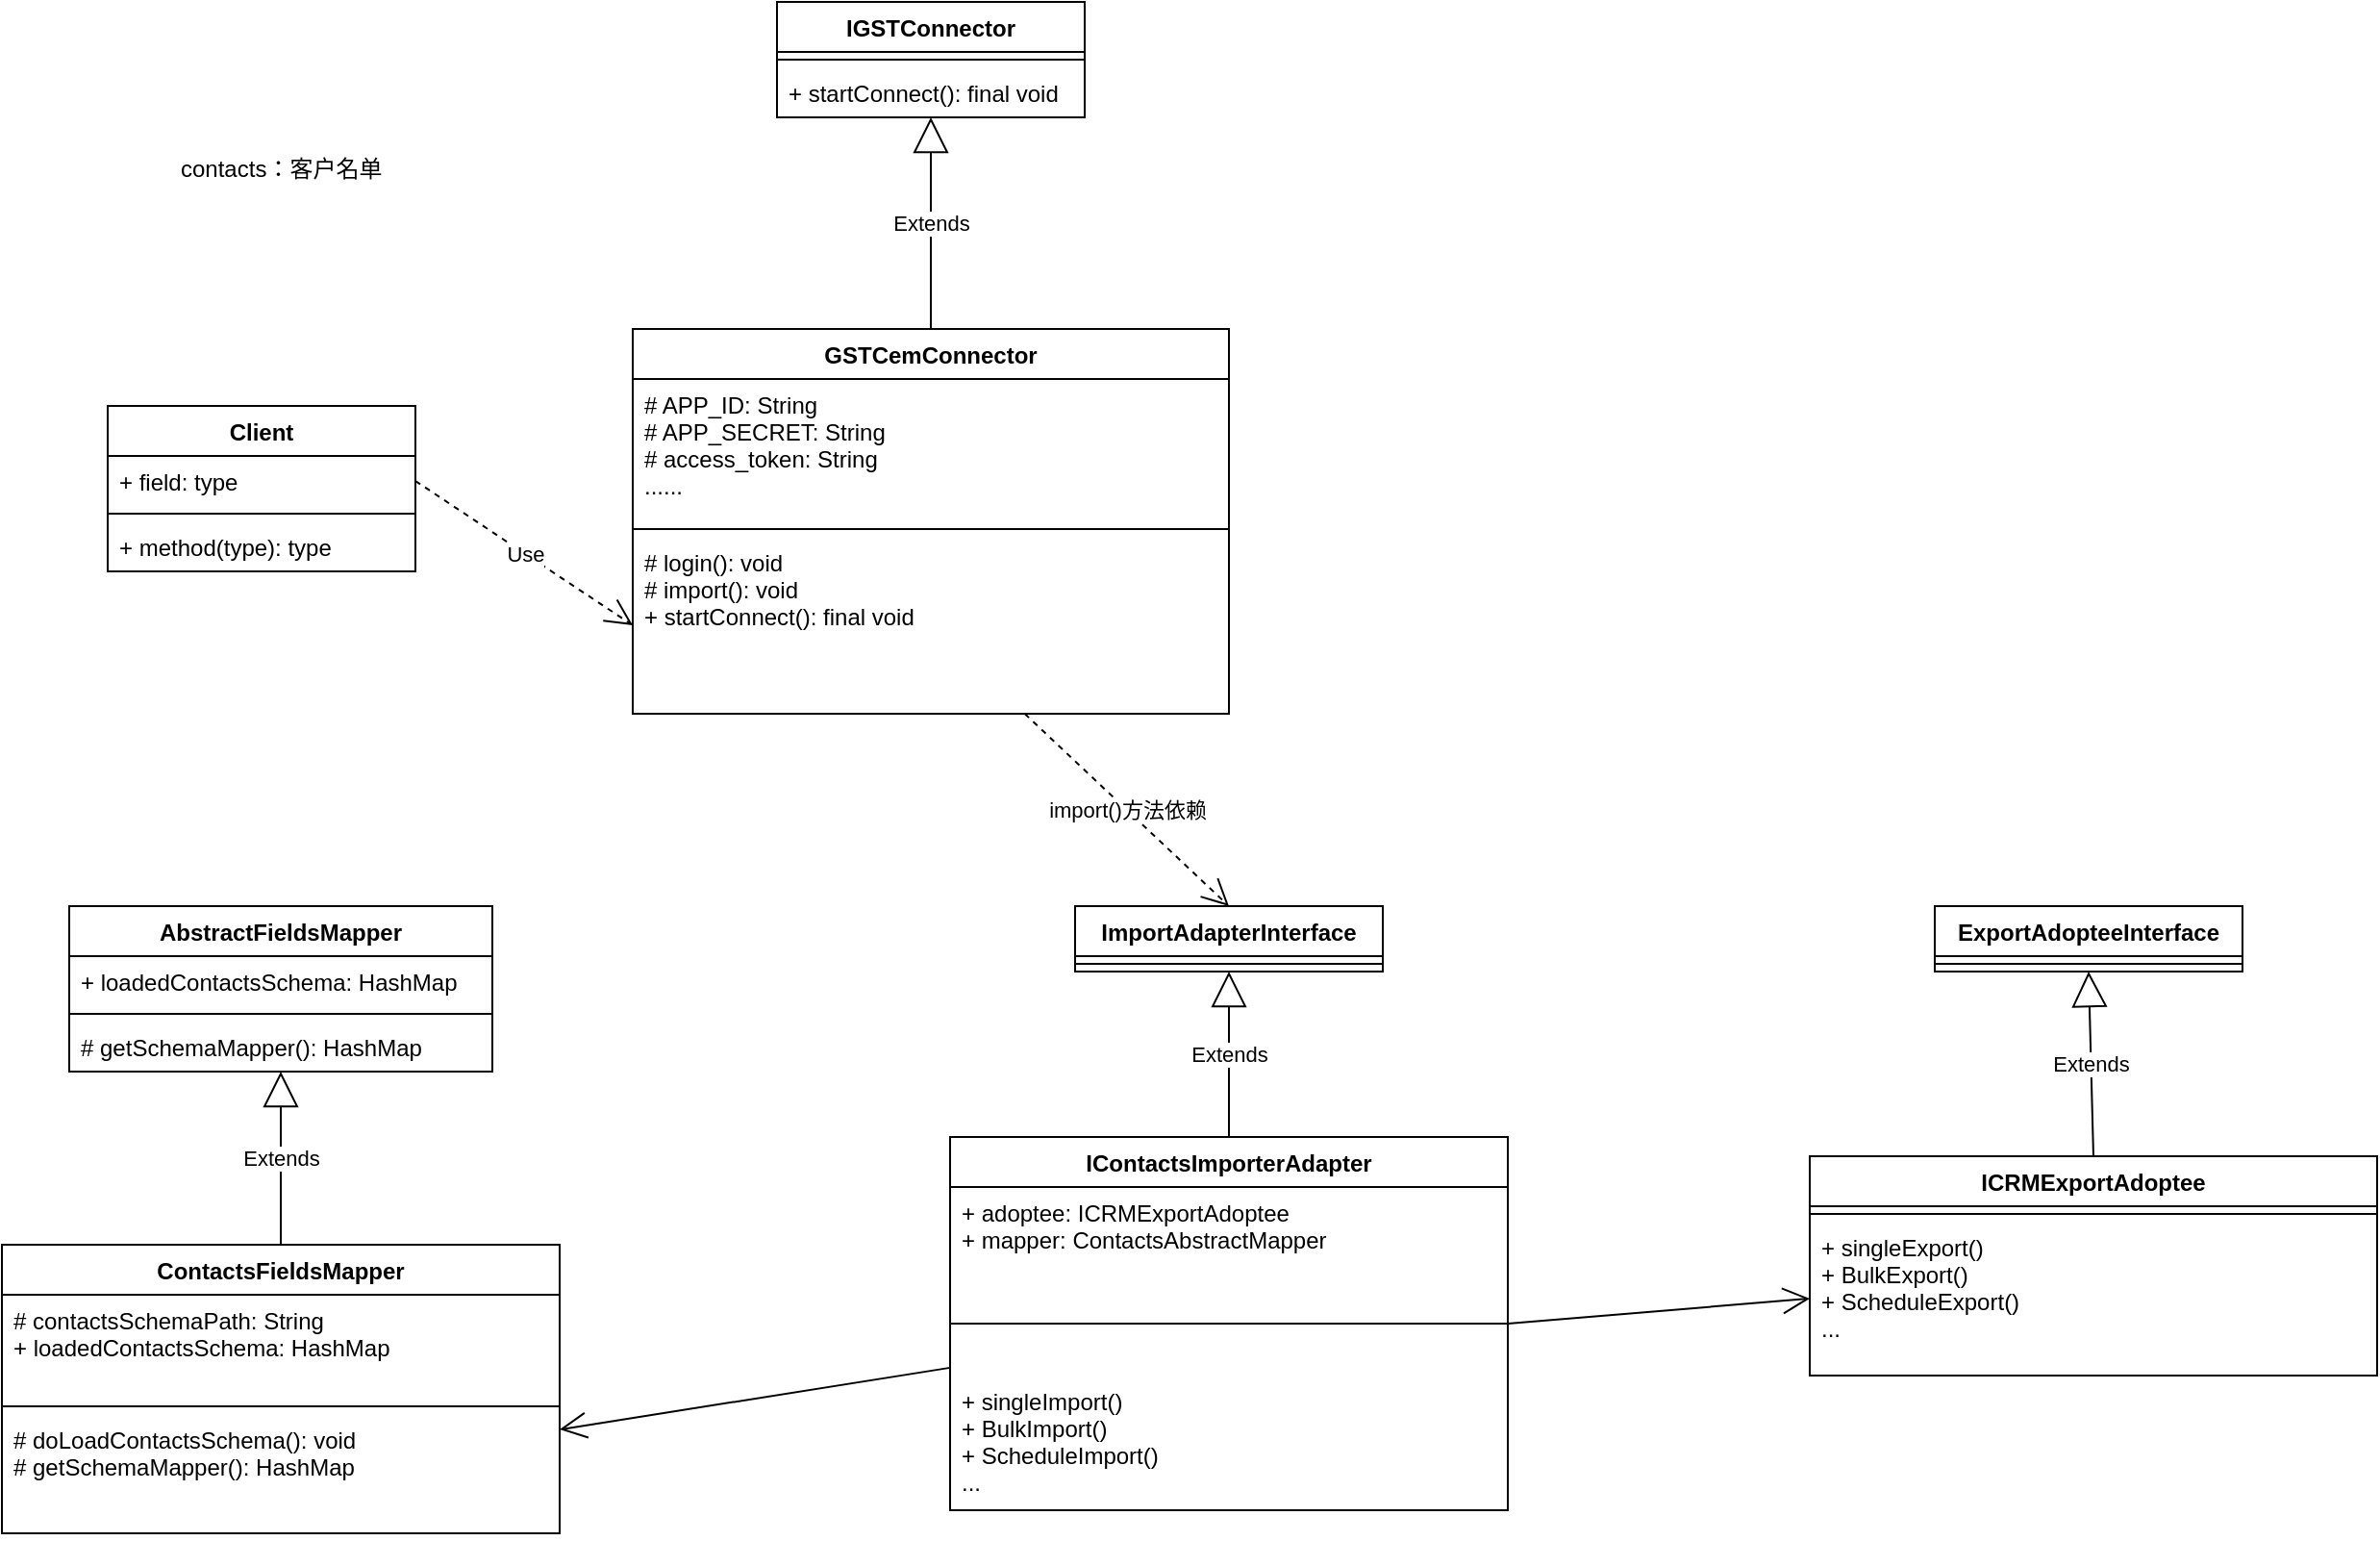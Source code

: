 <mxfile version="12.2.2" type="github" pages="1">
  <diagram id="kYvKO1CMlvTVT7cBlnqq" name="Page-1">
    <mxGraphModel dx="1735" dy="1157" grid="1" gridSize="10" guides="1" tooltips="1" connect="1" arrows="1" fold="1" page="1" pageScale="1" pageWidth="827" pageHeight="583" math="0" shadow="0">
      <root>
        <mxCell id="0"/>
        <mxCell id="1" parent="0"/>
        <mxCell id="shs8XNvGW6KoWgrr_nwO-1" value="ImportAdapterInterface" style="swimlane;fontStyle=1;align=center;verticalAlign=top;childLayout=stackLayout;horizontal=1;startSize=26;horizontalStack=0;resizeParent=1;resizeParentMax=0;resizeLast=0;collapsible=1;marginBottom=0;" parent="1" vertex="1">
          <mxGeometry x="333" y="40" width="160" height="34" as="geometry"/>
        </mxCell>
        <mxCell id="shs8XNvGW6KoWgrr_nwO-3" value="" style="line;strokeWidth=1;fillColor=none;align=left;verticalAlign=middle;spacingTop=-1;spacingLeft=3;spacingRight=3;rotatable=0;labelPosition=right;points=[];portConstraint=eastwest;" parent="shs8XNvGW6KoWgrr_nwO-1" vertex="1">
          <mxGeometry y="26" width="160" height="8" as="geometry"/>
        </mxCell>
        <mxCell id="shs8XNvGW6KoWgrr_nwO-5" value="IContactsImporterAdapter" style="swimlane;fontStyle=1;align=center;verticalAlign=top;childLayout=stackLayout;horizontal=1;startSize=26;horizontalStack=0;resizeParent=1;resizeParentMax=0;resizeLast=0;collapsible=1;marginBottom=0;" parent="1" vertex="1">
          <mxGeometry x="268" y="160" width="290" height="194" as="geometry">
            <mxRectangle x="275" y="160" width="130" height="26" as="alternateBounds"/>
          </mxGeometry>
        </mxCell>
        <mxCell id="shs8XNvGW6KoWgrr_nwO-28" value="+ adoptee: ICRMExportAdoptee&#xa;+ mapper: ContactsAbstractMapper" style="text;strokeColor=none;fillColor=none;align=left;verticalAlign=top;spacingLeft=4;spacingRight=4;overflow=hidden;rotatable=0;points=[[0,0.5],[1,0.5]];portConstraint=eastwest;" parent="shs8XNvGW6KoWgrr_nwO-5" vertex="1">
          <mxGeometry y="26" width="290" height="44" as="geometry"/>
        </mxCell>
        <mxCell id="shs8XNvGW6KoWgrr_nwO-7" value="" style="line;strokeWidth=1;fillColor=none;align=left;verticalAlign=middle;spacingTop=-1;spacingLeft=3;spacingRight=3;rotatable=0;labelPosition=right;points=[];portConstraint=eastwest;" parent="shs8XNvGW6KoWgrr_nwO-5" vertex="1">
          <mxGeometry y="70" width="290" height="54" as="geometry"/>
        </mxCell>
        <mxCell id="shs8XNvGW6KoWgrr_nwO-8" value="+ singleImport()&#xa;+ BulkImport()&#xa;+ ScheduleImport()&#xa;..." style="text;strokeColor=none;fillColor=none;align=left;verticalAlign=top;spacingLeft=4;spacingRight=4;overflow=hidden;rotatable=0;points=[[0,0.5],[1,0.5]];portConstraint=eastwest;" parent="shs8XNvGW6KoWgrr_nwO-5" vertex="1">
          <mxGeometry y="124" width="290" height="70" as="geometry"/>
        </mxCell>
        <mxCell id="shs8XNvGW6KoWgrr_nwO-12" value="Extends" style="endArrow=block;endSize=16;endFill=0;html=1;entryX=0.5;entryY=1;entryDx=0;entryDy=0;exitX=0.5;exitY=0;exitDx=0;exitDy=0;" parent="1" source="shs8XNvGW6KoWgrr_nwO-5" target="shs8XNvGW6KoWgrr_nwO-1" edge="1">
          <mxGeometry width="160" relative="1" as="geometry">
            <mxPoint x="290" y="180" as="sourcePoint"/>
            <mxPoint x="450" y="180" as="targetPoint"/>
          </mxGeometry>
        </mxCell>
        <mxCell id="shs8XNvGW6KoWgrr_nwO-13" value="ExportAdopteeInterface" style="swimlane;fontStyle=1;align=center;verticalAlign=top;childLayout=stackLayout;horizontal=1;startSize=26;horizontalStack=0;resizeParent=1;resizeParentMax=0;resizeLast=0;collapsible=1;marginBottom=0;" parent="1" vertex="1">
          <mxGeometry x="780" y="40" width="160" height="34" as="geometry"/>
        </mxCell>
        <mxCell id="shs8XNvGW6KoWgrr_nwO-14" value="" style="line;strokeWidth=1;fillColor=none;align=left;verticalAlign=middle;spacingTop=-1;spacingLeft=3;spacingRight=3;rotatable=0;labelPosition=right;points=[];portConstraint=eastwest;" parent="shs8XNvGW6KoWgrr_nwO-13" vertex="1">
          <mxGeometry y="26" width="160" height="8" as="geometry"/>
        </mxCell>
        <mxCell id="shs8XNvGW6KoWgrr_nwO-20" value="ICRMExportAdoptee" style="swimlane;fontStyle=1;align=center;verticalAlign=top;childLayout=stackLayout;horizontal=1;startSize=26;horizontalStack=0;resizeParent=1;resizeParentMax=0;resizeLast=0;collapsible=1;marginBottom=0;" parent="1" vertex="1">
          <mxGeometry x="715" y="170" width="295" height="114" as="geometry">
            <mxRectangle x="275" y="160" width="130" height="26" as="alternateBounds"/>
          </mxGeometry>
        </mxCell>
        <mxCell id="shs8XNvGW6KoWgrr_nwO-21" value="" style="line;strokeWidth=1;fillColor=none;align=left;verticalAlign=middle;spacingTop=-1;spacingLeft=3;spacingRight=3;rotatable=0;labelPosition=right;points=[];portConstraint=eastwest;" parent="shs8XNvGW6KoWgrr_nwO-20" vertex="1">
          <mxGeometry y="26" width="295" height="8" as="geometry"/>
        </mxCell>
        <mxCell id="shs8XNvGW6KoWgrr_nwO-22" value="+ singleExport()&#xa;+ BulkExport()&#xa;+ ScheduleExport()&#xa;..." style="text;strokeColor=none;fillColor=none;align=left;verticalAlign=top;spacingLeft=4;spacingRight=4;overflow=hidden;rotatable=0;points=[[0,0.5],[1,0.5]];portConstraint=eastwest;" parent="shs8XNvGW6KoWgrr_nwO-20" vertex="1">
          <mxGeometry y="34" width="295" height="80" as="geometry"/>
        </mxCell>
        <mxCell id="shs8XNvGW6KoWgrr_nwO-24" value="Extends" style="endArrow=block;endSize=16;endFill=0;html=1;entryX=0.5;entryY=1;entryDx=0;entryDy=0;exitX=0.5;exitY=0;exitDx=0;exitDy=0;" parent="1" source="shs8XNvGW6KoWgrr_nwO-20" target="shs8XNvGW6KoWgrr_nwO-13" edge="1">
          <mxGeometry width="160" relative="1" as="geometry">
            <mxPoint x="770" y="110" as="sourcePoint"/>
            <mxPoint x="930" y="110" as="targetPoint"/>
          </mxGeometry>
        </mxCell>
        <mxCell id="shs8XNvGW6KoWgrr_nwO-31" value="" style="endArrow=open;endFill=1;endSize=12;html=1;entryX=0;entryY=0.5;entryDx=0;entryDy=0;exitX=1;exitY=0.5;exitDx=0;exitDy=0;" parent="1" source="shs8XNvGW6KoWgrr_nwO-5" target="shs8XNvGW6KoWgrr_nwO-22" edge="1">
          <mxGeometry width="160" relative="1" as="geometry">
            <mxPoint x="690" y="340" as="sourcePoint"/>
            <mxPoint x="770" y="330" as="targetPoint"/>
          </mxGeometry>
        </mxCell>
        <mxCell id="shs8XNvGW6KoWgrr_nwO-32" value="Client" style="swimlane;fontStyle=1;align=center;verticalAlign=top;childLayout=stackLayout;horizontal=1;startSize=26;horizontalStack=0;resizeParent=1;resizeParentMax=0;resizeLast=0;collapsible=1;marginBottom=0;" parent="1" vertex="1">
          <mxGeometry x="-170" y="-220" width="160" height="86" as="geometry"/>
        </mxCell>
        <mxCell id="shs8XNvGW6KoWgrr_nwO-33" value="+ field: type" style="text;strokeColor=none;fillColor=none;align=left;verticalAlign=top;spacingLeft=4;spacingRight=4;overflow=hidden;rotatable=0;points=[[0,0.5],[1,0.5]];portConstraint=eastwest;" parent="shs8XNvGW6KoWgrr_nwO-32" vertex="1">
          <mxGeometry y="26" width="160" height="26" as="geometry"/>
        </mxCell>
        <mxCell id="shs8XNvGW6KoWgrr_nwO-34" value="" style="line;strokeWidth=1;fillColor=none;align=left;verticalAlign=middle;spacingTop=-1;spacingLeft=3;spacingRight=3;rotatable=0;labelPosition=right;points=[];portConstraint=eastwest;" parent="shs8XNvGW6KoWgrr_nwO-32" vertex="1">
          <mxGeometry y="52" width="160" height="8" as="geometry"/>
        </mxCell>
        <mxCell id="shs8XNvGW6KoWgrr_nwO-35" value="+ method(type): type" style="text;strokeColor=none;fillColor=none;align=left;verticalAlign=top;spacingLeft=4;spacingRight=4;overflow=hidden;rotatable=0;points=[[0,0.5],[1,0.5]];portConstraint=eastwest;" parent="shs8XNvGW6KoWgrr_nwO-32" vertex="1">
          <mxGeometry y="60" width="160" height="26" as="geometry"/>
        </mxCell>
        <mxCell id="shs8XNvGW6KoWgrr_nwO-36" value="Use" style="endArrow=open;endSize=12;dashed=1;html=1;entryX=0;entryY=0.5;entryDx=0;entryDy=0;exitX=1;exitY=0.5;exitDx=0;exitDy=0;" parent="1" source="shs8XNvGW6KoWgrr_nwO-33" target="shs8XNvGW6KoWgrr_nwO-45" edge="1">
          <mxGeometry width="160" relative="1" as="geometry">
            <mxPoint x="130" y="130" as="sourcePoint"/>
            <mxPoint x="270" y="120" as="targetPoint"/>
          </mxGeometry>
        </mxCell>
        <mxCell id="shs8XNvGW6KoWgrr_nwO-37" value="ContactsFieldsMapper" style="swimlane;fontStyle=1;align=center;verticalAlign=top;childLayout=stackLayout;horizontal=1;startSize=26;horizontalStack=0;resizeParent=1;resizeParentMax=0;resizeLast=0;collapsible=1;marginBottom=0;" parent="1" vertex="1">
          <mxGeometry x="-225" y="216" width="290" height="150" as="geometry"/>
        </mxCell>
        <mxCell id="shs8XNvGW6KoWgrr_nwO-38" value="# contactsSchemaPath: String&#xa;+ loadedContactsSchema: HashMap" style="text;strokeColor=none;fillColor=none;align=left;verticalAlign=top;spacingLeft=4;spacingRight=4;overflow=hidden;rotatable=0;points=[[0,0.5],[1,0.5]];portConstraint=eastwest;" parent="shs8XNvGW6KoWgrr_nwO-37" vertex="1">
          <mxGeometry y="26" width="290" height="54" as="geometry"/>
        </mxCell>
        <mxCell id="shs8XNvGW6KoWgrr_nwO-39" value="" style="line;strokeWidth=1;fillColor=none;align=left;verticalAlign=middle;spacingTop=-1;spacingLeft=3;spacingRight=3;rotatable=0;labelPosition=right;points=[];portConstraint=eastwest;" parent="shs8XNvGW6KoWgrr_nwO-37" vertex="1">
          <mxGeometry y="80" width="290" height="8" as="geometry"/>
        </mxCell>
        <mxCell id="shs8XNvGW6KoWgrr_nwO-40" value="# doLoadContactsSchema(): void&#xa;# getSchemaMapper(): HashMap" style="text;strokeColor=none;fillColor=none;align=left;verticalAlign=top;spacingLeft=4;spacingRight=4;overflow=hidden;rotatable=0;points=[[0,0.5],[1,0.5]];portConstraint=eastwest;" parent="shs8XNvGW6KoWgrr_nwO-37" vertex="1">
          <mxGeometry y="88" width="290" height="62" as="geometry"/>
        </mxCell>
        <mxCell id="shs8XNvGW6KoWgrr_nwO-41" value="" style="endArrow=open;endFill=1;endSize=12;html=1;" parent="1" source="shs8XNvGW6KoWgrr_nwO-7" target="shs8XNvGW6KoWgrr_nwO-40" edge="1">
          <mxGeometry width="160" relative="1" as="geometry">
            <mxPoint x="380" y="390" as="sourcePoint"/>
            <mxPoint x="400" y="380" as="targetPoint"/>
          </mxGeometry>
        </mxCell>
        <mxCell id="shs8XNvGW6KoWgrr_nwO-42" value="GSTCemConnector" style="swimlane;fontStyle=1;align=center;verticalAlign=top;childLayout=stackLayout;horizontal=1;startSize=26;horizontalStack=0;resizeParent=1;resizeParentMax=0;resizeLast=0;collapsible=1;marginBottom=0;" parent="1" vertex="1">
          <mxGeometry x="103" y="-260" width="310" height="200" as="geometry"/>
        </mxCell>
        <mxCell id="shs8XNvGW6KoWgrr_nwO-43" value="# APP_ID: String&#xa;# APP_SECRET: String&#xa;# access_token: String&#xa;......" style="text;strokeColor=none;fillColor=none;align=left;verticalAlign=top;spacingLeft=4;spacingRight=4;overflow=hidden;rotatable=0;points=[[0,0.5],[1,0.5]];portConstraint=eastwest;" parent="shs8XNvGW6KoWgrr_nwO-42" vertex="1">
          <mxGeometry y="26" width="310" height="74" as="geometry"/>
        </mxCell>
        <mxCell id="shs8XNvGW6KoWgrr_nwO-44" value="" style="line;strokeWidth=1;fillColor=none;align=left;verticalAlign=middle;spacingTop=-1;spacingLeft=3;spacingRight=3;rotatable=0;labelPosition=right;points=[];portConstraint=eastwest;" parent="shs8XNvGW6KoWgrr_nwO-42" vertex="1">
          <mxGeometry y="100" width="310" height="8" as="geometry"/>
        </mxCell>
        <mxCell id="shs8XNvGW6KoWgrr_nwO-45" value="# login(): void&#xa;# import(): void&#xa;+ startConnect(): final void" style="text;strokeColor=none;fillColor=none;align=left;verticalAlign=top;spacingLeft=4;spacingRight=4;overflow=hidden;rotatable=0;points=[[0,0.5],[1,0.5]];portConstraint=eastwest;" parent="shs8XNvGW6KoWgrr_nwO-42" vertex="1">
          <mxGeometry y="108" width="310" height="92" as="geometry"/>
        </mxCell>
        <mxCell id="shs8XNvGW6KoWgrr_nwO-46" value="import()方法依赖" style="endArrow=open;endSize=12;dashed=1;html=1;entryX=0.5;entryY=0;entryDx=0;entryDy=0;" parent="1" source="shs8XNvGW6KoWgrr_nwO-45" target="shs8XNvGW6KoWgrr_nwO-1" edge="1">
          <mxGeometry width="160" relative="1" as="geometry">
            <mxPoint x="250" y="-30" as="sourcePoint"/>
            <mxPoint x="410" y="-30" as="targetPoint"/>
          </mxGeometry>
        </mxCell>
        <mxCell id="41D3fCgPmOwfqcQZ1wK4-2" value="AbstractFieldsMapper" style="swimlane;fontStyle=1;align=center;verticalAlign=top;childLayout=stackLayout;horizontal=1;startSize=26;horizontalStack=0;resizeParent=1;resizeParentMax=0;resizeLast=0;collapsible=1;marginBottom=0;" vertex="1" parent="1">
          <mxGeometry x="-190" y="40" width="220" height="86" as="geometry"/>
        </mxCell>
        <mxCell id="41D3fCgPmOwfqcQZ1wK4-3" value="+ loadedContactsSchema: HashMap" style="text;strokeColor=none;fillColor=none;align=left;verticalAlign=top;spacingLeft=4;spacingRight=4;overflow=hidden;rotatable=0;points=[[0,0.5],[1,0.5]];portConstraint=eastwest;" vertex="1" parent="41D3fCgPmOwfqcQZ1wK4-2">
          <mxGeometry y="26" width="220" height="26" as="geometry"/>
        </mxCell>
        <mxCell id="41D3fCgPmOwfqcQZ1wK4-4" value="" style="line;strokeWidth=1;fillColor=none;align=left;verticalAlign=middle;spacingTop=-1;spacingLeft=3;spacingRight=3;rotatable=0;labelPosition=right;points=[];portConstraint=eastwest;" vertex="1" parent="41D3fCgPmOwfqcQZ1wK4-2">
          <mxGeometry y="52" width="220" height="8" as="geometry"/>
        </mxCell>
        <mxCell id="41D3fCgPmOwfqcQZ1wK4-5" value="# getSchemaMapper(): HashMap" style="text;strokeColor=none;fillColor=none;align=left;verticalAlign=top;spacingLeft=4;spacingRight=4;overflow=hidden;rotatable=0;points=[[0,0.5],[1,0.5]];portConstraint=eastwest;" vertex="1" parent="41D3fCgPmOwfqcQZ1wK4-2">
          <mxGeometry y="60" width="220" height="26" as="geometry"/>
        </mxCell>
        <mxCell id="41D3fCgPmOwfqcQZ1wK4-6" value="Extends" style="endArrow=block;endSize=16;endFill=0;html=1;exitX=0.5;exitY=0;exitDx=0;exitDy=0;" edge="1" parent="1" source="shs8XNvGW6KoWgrr_nwO-37" target="41D3fCgPmOwfqcQZ1wK4-5">
          <mxGeometry width="160" relative="1" as="geometry">
            <mxPoint x="-370" y="160" as="sourcePoint"/>
            <mxPoint x="-210" y="160" as="targetPoint"/>
          </mxGeometry>
        </mxCell>
        <mxCell id="41D3fCgPmOwfqcQZ1wK4-7" value="contacts：客户名单" style="text;html=1;resizable=0;points=[];autosize=1;align=left;verticalAlign=top;spacingTop=-4;" vertex="1" parent="1">
          <mxGeometry x="-134" y="-353" width="120" height="20" as="geometry"/>
        </mxCell>
        <mxCell id="41D3fCgPmOwfqcQZ1wK4-8" value="IGSTConnector" style="swimlane;fontStyle=1;align=center;verticalAlign=top;childLayout=stackLayout;horizontal=1;startSize=26;horizontalStack=0;resizeParent=1;resizeParentMax=0;resizeLast=0;collapsible=1;marginBottom=0;" vertex="1" parent="1">
          <mxGeometry x="178" y="-430" width="160" height="60" as="geometry"/>
        </mxCell>
        <mxCell id="41D3fCgPmOwfqcQZ1wK4-10" value="" style="line;strokeWidth=1;fillColor=none;align=left;verticalAlign=middle;spacingTop=-1;spacingLeft=3;spacingRight=3;rotatable=0;labelPosition=right;points=[];portConstraint=eastwest;" vertex="1" parent="41D3fCgPmOwfqcQZ1wK4-8">
          <mxGeometry y="26" width="160" height="8" as="geometry"/>
        </mxCell>
        <mxCell id="41D3fCgPmOwfqcQZ1wK4-11" value="+ startConnect(): final void" style="text;strokeColor=none;fillColor=none;align=left;verticalAlign=top;spacingLeft=4;spacingRight=4;overflow=hidden;rotatable=0;points=[[0,0.5],[1,0.5]];portConstraint=eastwest;" vertex="1" parent="41D3fCgPmOwfqcQZ1wK4-8">
          <mxGeometry y="34" width="160" height="26" as="geometry"/>
        </mxCell>
        <mxCell id="41D3fCgPmOwfqcQZ1wK4-12" value="Extends" style="endArrow=block;endSize=16;endFill=0;html=1;exitX=0.5;exitY=0;exitDx=0;exitDy=0;" edge="1" parent="1" source="shs8XNvGW6KoWgrr_nwO-42" target="41D3fCgPmOwfqcQZ1wK4-11">
          <mxGeometry width="160" relative="1" as="geometry">
            <mxPoint x="140" y="-340" as="sourcePoint"/>
            <mxPoint x="300" y="-340" as="targetPoint"/>
          </mxGeometry>
        </mxCell>
      </root>
    </mxGraphModel>
  </diagram>
</mxfile>
